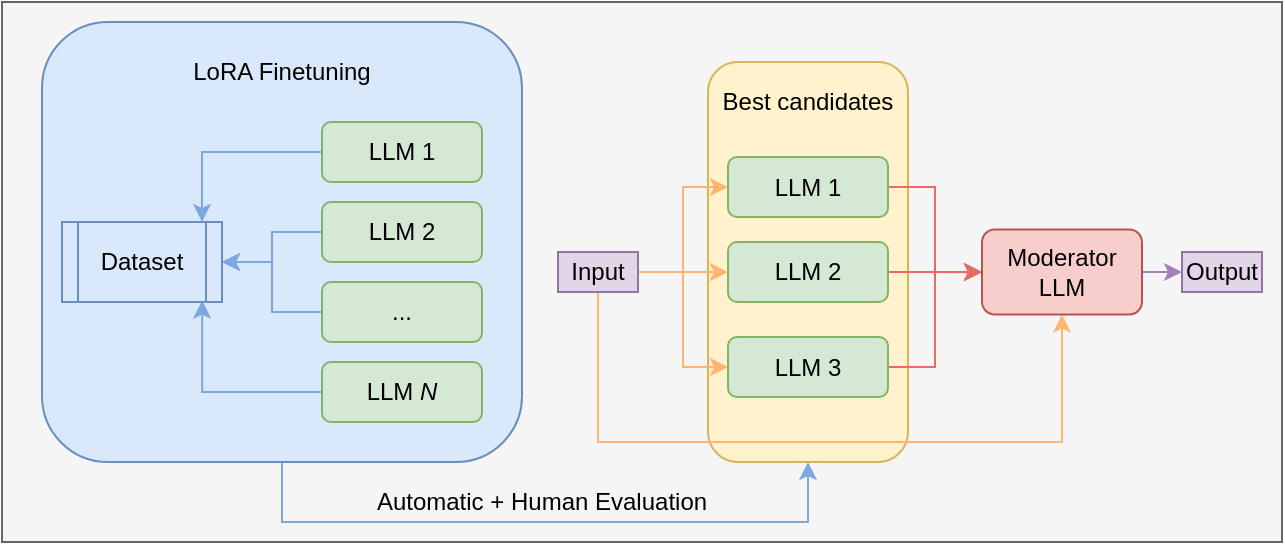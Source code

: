 <mxfile version="26.0.6">
  <diagram name="Page-1" id="m3b1C--dupeoi9qy09vE">
    <mxGraphModel dx="821" dy="520" grid="1" gridSize="10" guides="1" tooltips="1" connect="1" arrows="1" fold="1" page="1" pageScale="1" pageWidth="850" pageHeight="1100" math="0" shadow="0">
      <root>
        <mxCell id="0" />
        <mxCell id="1" parent="0" />
        <mxCell id="dhNCunHIIl0Hs35C1LgU-55" value="" style="rounded=0;whiteSpace=wrap;html=1;fillColor=#f5f5f5;fontColor=#333333;strokeColor=#666666;" vertex="1" parent="1">
          <mxGeometry x="60" y="160" width="640" height="270" as="geometry" />
        </mxCell>
        <mxCell id="dhNCunHIIl0Hs35C1LgU-37" value="" style="rounded=1;whiteSpace=wrap;html=1;fillColor=#fff2cc;strokeColor=#d6b656;" vertex="1" parent="1">
          <mxGeometry x="413" y="190" width="100" height="200" as="geometry" />
        </mxCell>
        <mxCell id="dhNCunHIIl0Hs35C1LgU-40" style="edgeStyle=orthogonalEdgeStyle;rounded=0;orthogonalLoop=1;jettySize=auto;html=1;exitX=0.5;exitY=1;exitDx=0;exitDy=0;entryX=0.5;entryY=1;entryDx=0;entryDy=0;strokeColor=#7EA6E0;" edge="1" parent="1" source="dhNCunHIIl0Hs35C1LgU-13" target="dhNCunHIIl0Hs35C1LgU-37">
          <mxGeometry relative="1" as="geometry">
            <Array as="points">
              <mxPoint x="200" y="420" />
              <mxPoint x="463" y="420" />
            </Array>
          </mxGeometry>
        </mxCell>
        <mxCell id="dhNCunHIIl0Hs35C1LgU-13" value="" style="rounded=1;whiteSpace=wrap;html=1;fillColor=#dae8fc;strokeColor=#6c8ebf;" vertex="1" parent="1">
          <mxGeometry x="80" y="170" width="240" height="220" as="geometry" />
        </mxCell>
        <mxCell id="dhNCunHIIl0Hs35C1LgU-1" value="LLM 1" style="rounded=1;whiteSpace=wrap;html=1;fillColor=#d5e8d4;strokeColor=#82b366;" vertex="1" parent="1">
          <mxGeometry x="220" y="220" width="80" height="30" as="geometry" />
        </mxCell>
        <mxCell id="dhNCunHIIl0Hs35C1LgU-12" style="edgeStyle=orthogonalEdgeStyle;rounded=0;orthogonalLoop=1;jettySize=auto;html=1;exitX=0;exitY=0.5;exitDx=0;exitDy=0;entryX=1;entryY=0.5;entryDx=0;entryDy=0;strokeColor=#7EA6E0;" edge="1" parent="1" source="dhNCunHIIl0Hs35C1LgU-2" target="dhNCunHIIl0Hs35C1LgU-5">
          <mxGeometry relative="1" as="geometry" />
        </mxCell>
        <mxCell id="dhNCunHIIl0Hs35C1LgU-2" value="LLM 2" style="rounded=1;whiteSpace=wrap;html=1;fillColor=#d5e8d4;strokeColor=#82b366;" vertex="1" parent="1">
          <mxGeometry x="220" y="260" width="80" height="30" as="geometry" />
        </mxCell>
        <mxCell id="dhNCunHIIl0Hs35C1LgU-9" style="edgeStyle=orthogonalEdgeStyle;rounded=0;orthogonalLoop=1;jettySize=auto;html=1;entryX=0.876;entryY=0.982;entryDx=0;entryDy=0;entryPerimeter=0;strokeColor=#7EA6E0;" edge="1" parent="1" source="dhNCunHIIl0Hs35C1LgU-4" target="dhNCunHIIl0Hs35C1LgU-5">
          <mxGeometry relative="1" as="geometry">
            <mxPoint x="160" y="320" as="targetPoint" />
          </mxGeometry>
        </mxCell>
        <mxCell id="dhNCunHIIl0Hs35C1LgU-4" value="LLM &lt;i&gt;N&lt;/i&gt;" style="rounded=1;whiteSpace=wrap;html=1;fillColor=#d5e8d4;strokeColor=#82b366;" vertex="1" parent="1">
          <mxGeometry x="220" y="340" width="80" height="30" as="geometry" />
        </mxCell>
        <mxCell id="dhNCunHIIl0Hs35C1LgU-5" value="Dataset" style="shape=process;whiteSpace=wrap;html=1;backgroundOutline=1;fillColor=#dae8fc;strokeColor=#6c8ebf;" vertex="1" parent="1">
          <mxGeometry x="90" y="270" width="80" height="40" as="geometry" />
        </mxCell>
        <mxCell id="dhNCunHIIl0Hs35C1LgU-7" style="edgeStyle=orthogonalEdgeStyle;rounded=0;orthogonalLoop=1;jettySize=auto;html=1;exitX=0;exitY=0.5;exitDx=0;exitDy=0;entryX=0.875;entryY=0;entryDx=0;entryDy=0;entryPerimeter=0;strokeColor=#7EA6E0;" edge="1" parent="1" source="dhNCunHIIl0Hs35C1LgU-1" target="dhNCunHIIl0Hs35C1LgU-5">
          <mxGeometry relative="1" as="geometry" />
        </mxCell>
        <mxCell id="dhNCunHIIl0Hs35C1LgU-57" style="edgeStyle=orthogonalEdgeStyle;rounded=0;orthogonalLoop=1;jettySize=auto;html=1;exitX=0;exitY=0.5;exitDx=0;exitDy=0;entryX=1;entryY=0.5;entryDx=0;entryDy=0;strokeColor=#7EA6E0;" edge="1" parent="1" source="dhNCunHIIl0Hs35C1LgU-10" target="dhNCunHIIl0Hs35C1LgU-5">
          <mxGeometry relative="1" as="geometry" />
        </mxCell>
        <mxCell id="dhNCunHIIl0Hs35C1LgU-10" value="..." style="rounded=1;whiteSpace=wrap;html=1;fillColor=#d5e8d4;strokeColor=#82b366;" vertex="1" parent="1">
          <mxGeometry x="220" y="300" width="80" height="30" as="geometry" />
        </mxCell>
        <mxCell id="dhNCunHIIl0Hs35C1LgU-14" value="LoRA Finetuning" style="text;html=1;align=center;verticalAlign=middle;whiteSpace=wrap;rounded=0;" vertex="1" parent="1">
          <mxGeometry x="140" y="180" width="120" height="30" as="geometry" />
        </mxCell>
        <mxCell id="dhNCunHIIl0Hs35C1LgU-48" style="edgeStyle=orthogonalEdgeStyle;rounded=0;orthogonalLoop=1;jettySize=auto;html=1;exitX=1;exitY=0.5;exitDx=0;exitDy=0;entryX=0;entryY=0.5;entryDx=0;entryDy=0;strokeColor=#EA6B66;" edge="1" parent="1" source="dhNCunHIIl0Hs35C1LgU-16" target="dhNCunHIIl0Hs35C1LgU-47">
          <mxGeometry relative="1" as="geometry" />
        </mxCell>
        <mxCell id="dhNCunHIIl0Hs35C1LgU-16" value="LLM 1" style="rounded=1;whiteSpace=wrap;html=1;fillColor=#d5e8d4;strokeColor=#82b366;" vertex="1" parent="1">
          <mxGeometry x="423" y="237.5" width="80" height="30" as="geometry" />
        </mxCell>
        <mxCell id="dhNCunHIIl0Hs35C1LgU-49" style="edgeStyle=orthogonalEdgeStyle;rounded=0;orthogonalLoop=1;jettySize=auto;html=1;exitX=1;exitY=0.5;exitDx=0;exitDy=0;strokeColor=#EA6B66;" edge="1" parent="1" source="dhNCunHIIl0Hs35C1LgU-17">
          <mxGeometry relative="1" as="geometry">
            <mxPoint x="550" y="295.111" as="targetPoint" />
          </mxGeometry>
        </mxCell>
        <mxCell id="dhNCunHIIl0Hs35C1LgU-17" value="LLM 2" style="rounded=1;whiteSpace=wrap;html=1;fillColor=#d5e8d4;strokeColor=#82b366;" vertex="1" parent="1">
          <mxGeometry x="423" y="280" width="80" height="30" as="geometry" />
        </mxCell>
        <mxCell id="dhNCunHIIl0Hs35C1LgU-50" style="edgeStyle=orthogonalEdgeStyle;rounded=0;orthogonalLoop=1;jettySize=auto;html=1;exitX=1;exitY=0.5;exitDx=0;exitDy=0;entryX=0;entryY=0.5;entryDx=0;entryDy=0;strokeColor=#EA6B66;" edge="1" parent="1" source="dhNCunHIIl0Hs35C1LgU-18" target="dhNCunHIIl0Hs35C1LgU-47">
          <mxGeometry relative="1" as="geometry" />
        </mxCell>
        <mxCell id="dhNCunHIIl0Hs35C1LgU-18" value="LLM 3" style="rounded=1;whiteSpace=wrap;html=1;fillColor=#d5e8d4;strokeColor=#82b366;" vertex="1" parent="1">
          <mxGeometry x="423" y="327.5" width="80" height="30" as="geometry" />
        </mxCell>
        <mxCell id="dhNCunHIIl0Hs35C1LgU-22" value="Best candidates" style="text;html=1;align=center;verticalAlign=middle;whiteSpace=wrap;rounded=0;" vertex="1" parent="1">
          <mxGeometry x="413" y="200" width="100" height="20" as="geometry" />
        </mxCell>
        <mxCell id="dhNCunHIIl0Hs35C1LgU-41" value="Automatic + Human Evaluation" style="text;html=1;align=center;verticalAlign=middle;whiteSpace=wrap;rounded=0;" vertex="1" parent="1">
          <mxGeometry x="180" y="400" width="300" height="20" as="geometry" />
        </mxCell>
        <mxCell id="dhNCunHIIl0Hs35C1LgU-44" style="edgeStyle=orthogonalEdgeStyle;rounded=0;orthogonalLoop=1;jettySize=auto;html=1;exitX=1;exitY=0.5;exitDx=0;exitDy=0;entryX=0;entryY=0.5;entryDx=0;entryDy=0;strokeColor=#FFB570;" edge="1" parent="1" source="dhNCunHIIl0Hs35C1LgU-42" target="dhNCunHIIl0Hs35C1LgU-16">
          <mxGeometry relative="1" as="geometry" />
        </mxCell>
        <mxCell id="dhNCunHIIl0Hs35C1LgU-45" style="edgeStyle=orthogonalEdgeStyle;rounded=0;orthogonalLoop=1;jettySize=auto;html=1;exitX=1;exitY=0.5;exitDx=0;exitDy=0;entryX=0;entryY=0.5;entryDx=0;entryDy=0;strokeColor=#FFB570;" edge="1" parent="1" source="dhNCunHIIl0Hs35C1LgU-42" target="dhNCunHIIl0Hs35C1LgU-17">
          <mxGeometry relative="1" as="geometry" />
        </mxCell>
        <mxCell id="dhNCunHIIl0Hs35C1LgU-46" style="edgeStyle=orthogonalEdgeStyle;rounded=0;orthogonalLoop=1;jettySize=auto;html=1;exitX=1;exitY=0.5;exitDx=0;exitDy=0;entryX=0;entryY=0.5;entryDx=0;entryDy=0;strokeColor=#FFB570;" edge="1" parent="1" source="dhNCunHIIl0Hs35C1LgU-42" target="dhNCunHIIl0Hs35C1LgU-18">
          <mxGeometry relative="1" as="geometry" />
        </mxCell>
        <mxCell id="dhNCunHIIl0Hs35C1LgU-52" style="edgeStyle=orthogonalEdgeStyle;rounded=0;orthogonalLoop=1;jettySize=auto;html=1;exitX=0.5;exitY=0;exitDx=0;exitDy=0;entryX=0.5;entryY=1;entryDx=0;entryDy=0;strokeColor=#FFB570;" edge="1" parent="1" source="dhNCunHIIl0Hs35C1LgU-42" target="dhNCunHIIl0Hs35C1LgU-47">
          <mxGeometry relative="1" as="geometry">
            <Array as="points">
              <mxPoint x="358" y="380" />
              <mxPoint x="590" y="380" />
            </Array>
          </mxGeometry>
        </mxCell>
        <mxCell id="dhNCunHIIl0Hs35C1LgU-42" value="Input" style="rounded=0;whiteSpace=wrap;html=1;fillColor=#e1d5e7;strokeColor=#9673a6;" vertex="1" parent="1">
          <mxGeometry x="338" y="285" width="40" height="20" as="geometry" />
        </mxCell>
        <mxCell id="dhNCunHIIl0Hs35C1LgU-54" style="edgeStyle=orthogonalEdgeStyle;rounded=0;orthogonalLoop=1;jettySize=auto;html=1;exitX=1;exitY=0.5;exitDx=0;exitDy=0;entryX=0;entryY=0.5;entryDx=0;entryDy=0;strokeColor=#A680B8;" edge="1" parent="1" source="dhNCunHIIl0Hs35C1LgU-47" target="dhNCunHIIl0Hs35C1LgU-53">
          <mxGeometry relative="1" as="geometry" />
        </mxCell>
        <mxCell id="dhNCunHIIl0Hs35C1LgU-47" value="Moderator LLM" style="rounded=1;whiteSpace=wrap;html=1;fillColor=#f8cecc;strokeColor=#b85450;" vertex="1" parent="1">
          <mxGeometry x="550" y="273.75" width="80" height="42.5" as="geometry" />
        </mxCell>
        <mxCell id="dhNCunHIIl0Hs35C1LgU-53" value="Output" style="rounded=0;whiteSpace=wrap;html=1;fillColor=#e1d5e7;strokeColor=#9673a6;" vertex="1" parent="1">
          <mxGeometry x="650" y="285" width="40" height="20" as="geometry" />
        </mxCell>
      </root>
    </mxGraphModel>
  </diagram>
</mxfile>
